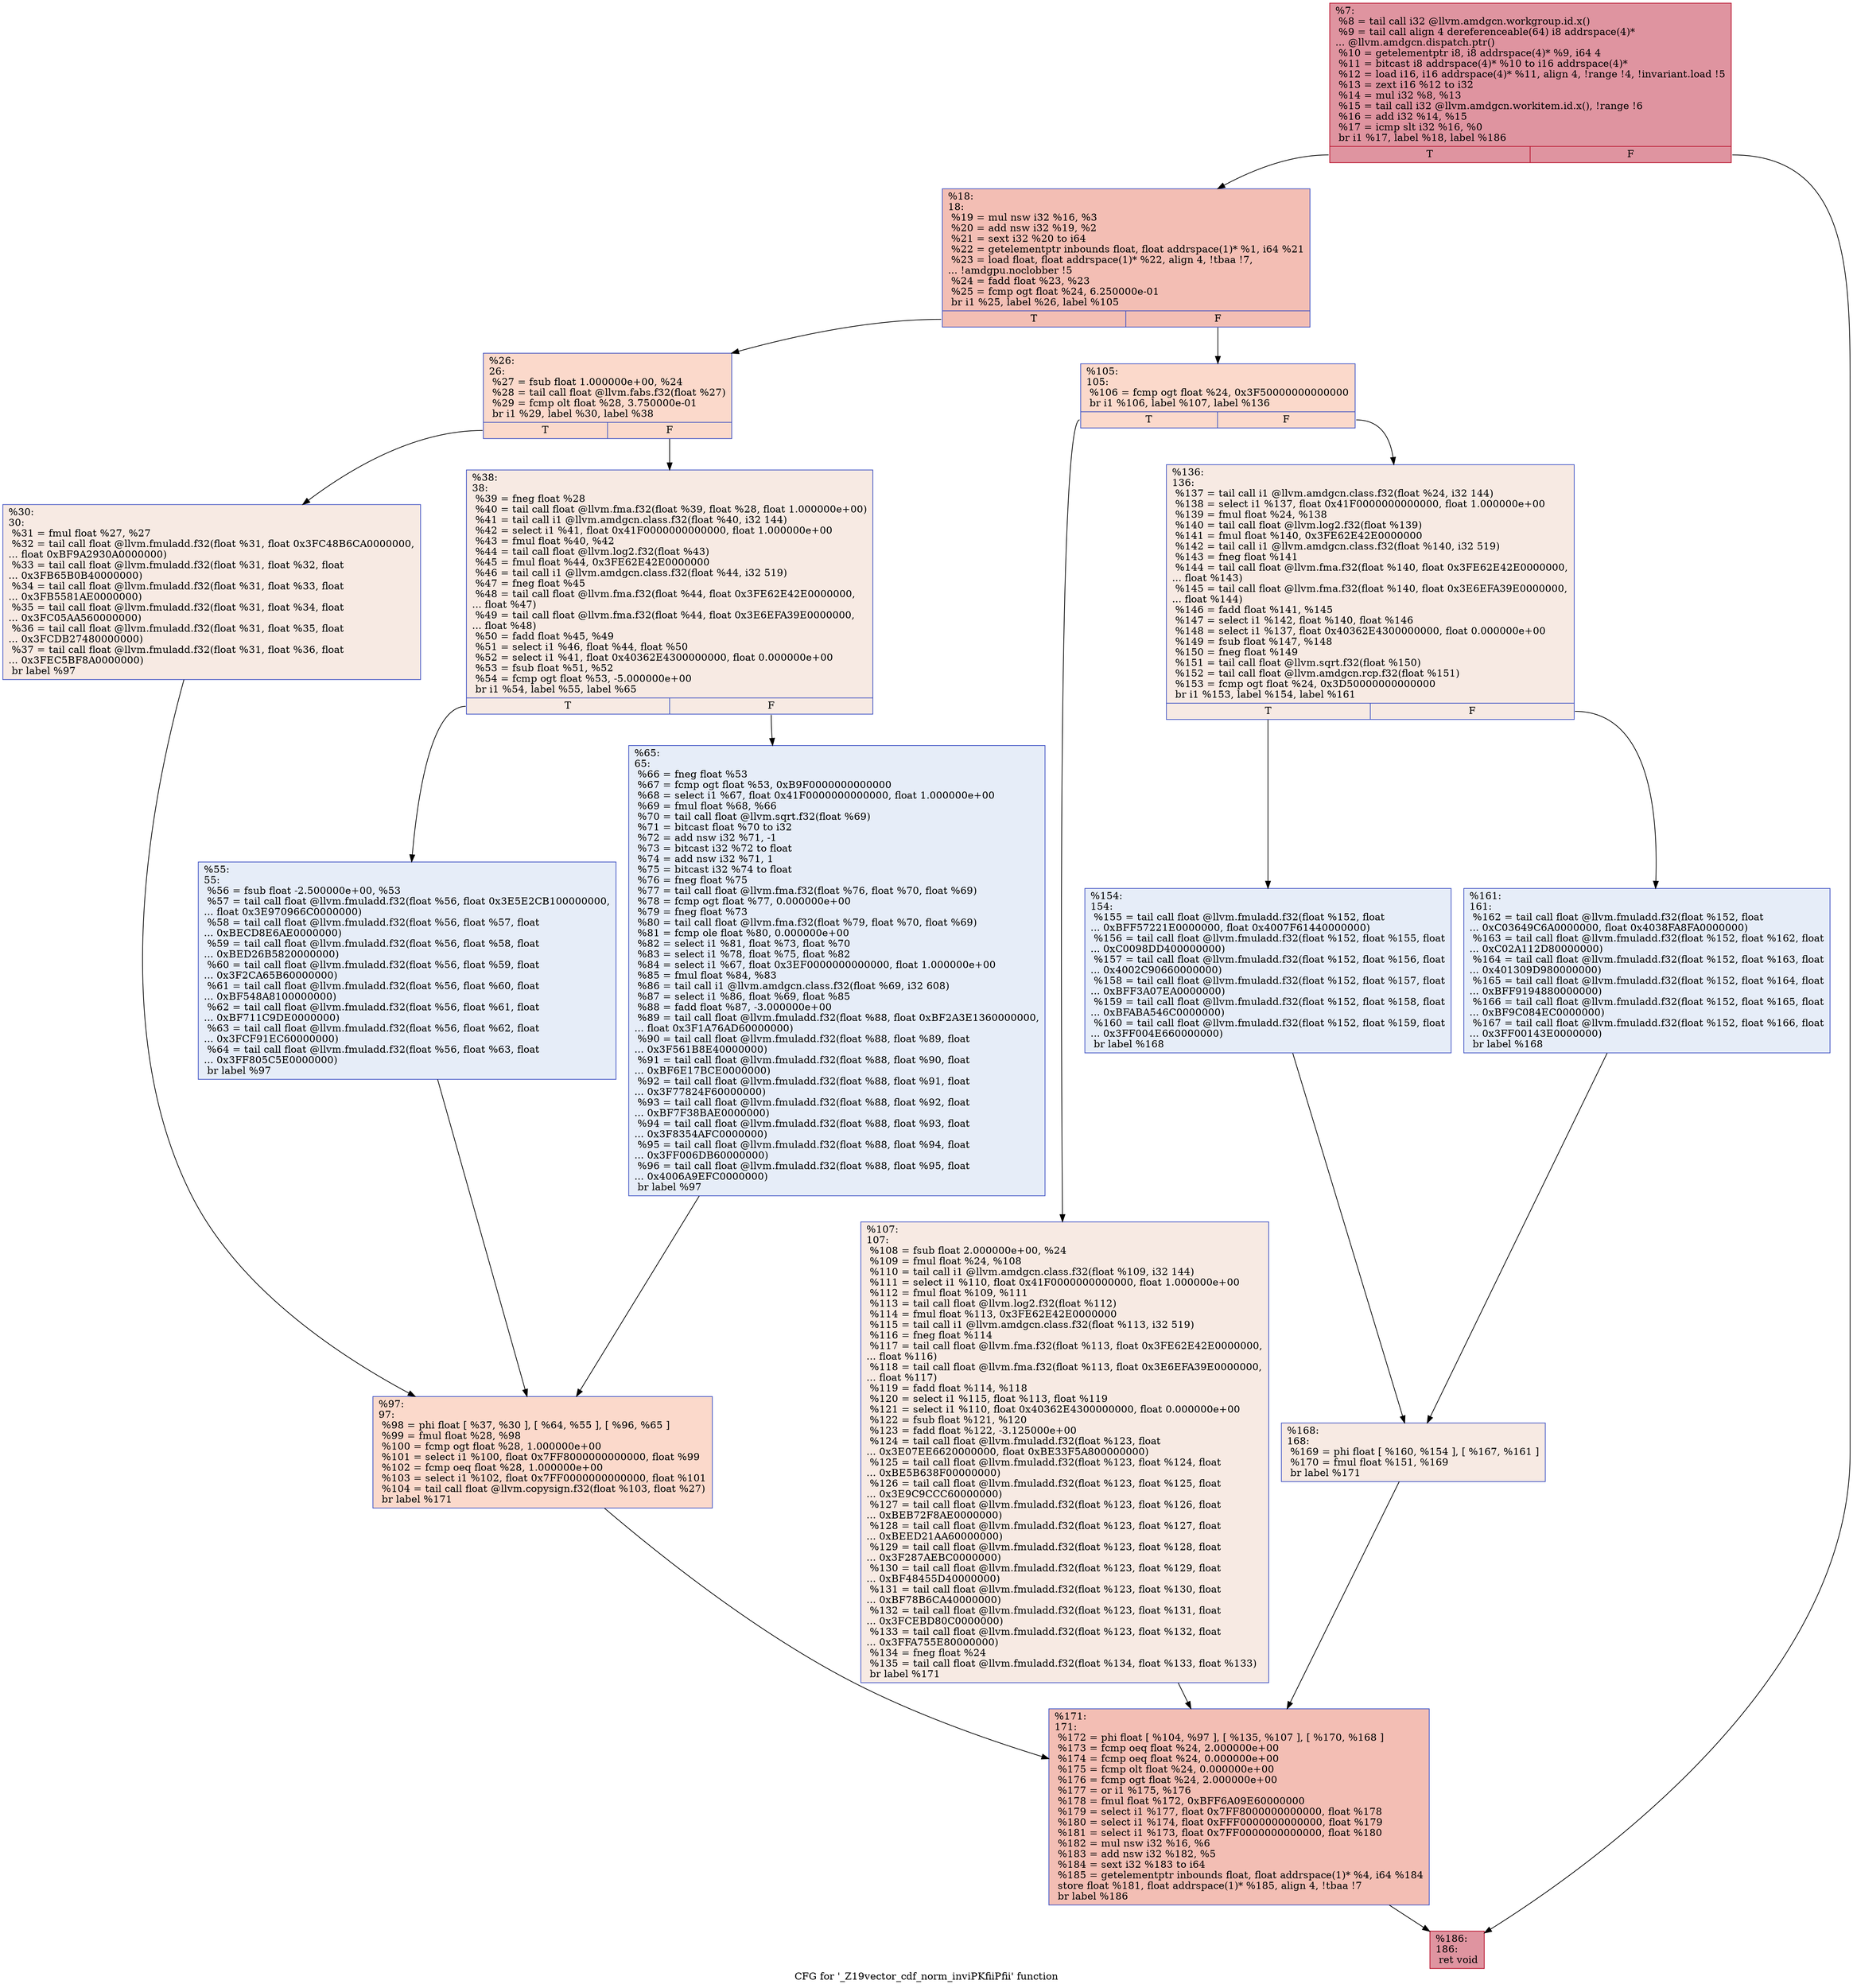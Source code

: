 digraph "CFG for '_Z19vector_cdf_norm_inviPKfiiPfii' function" {
	label="CFG for '_Z19vector_cdf_norm_inviPKfiiPfii' function";

	Node0x4ddee00 [shape=record,color="#b70d28ff", style=filled, fillcolor="#b70d2870",label="{%7:\l  %8 = tail call i32 @llvm.amdgcn.workgroup.id.x()\l  %9 = tail call align 4 dereferenceable(64) i8 addrspace(4)*\l... @llvm.amdgcn.dispatch.ptr()\l  %10 = getelementptr i8, i8 addrspace(4)* %9, i64 4\l  %11 = bitcast i8 addrspace(4)* %10 to i16 addrspace(4)*\l  %12 = load i16, i16 addrspace(4)* %11, align 4, !range !4, !invariant.load !5\l  %13 = zext i16 %12 to i32\l  %14 = mul i32 %8, %13\l  %15 = tail call i32 @llvm.amdgcn.workitem.id.x(), !range !6\l  %16 = add i32 %14, %15\l  %17 = icmp slt i32 %16, %0\l  br i1 %17, label %18, label %186\l|{<s0>T|<s1>F}}"];
	Node0x4ddee00:s0 -> Node0x4de0d70;
	Node0x4ddee00:s1 -> Node0x4de0e00;
	Node0x4de0d70 [shape=record,color="#3d50c3ff", style=filled, fillcolor="#e36c5570",label="{%18:\l18:                                               \l  %19 = mul nsw i32 %16, %3\l  %20 = add nsw i32 %19, %2\l  %21 = sext i32 %20 to i64\l  %22 = getelementptr inbounds float, float addrspace(1)* %1, i64 %21\l  %23 = load float, float addrspace(1)* %22, align 4, !tbaa !7,\l... !amdgpu.noclobber !5\l  %24 = fadd float %23, %23\l  %25 = fcmp ogt float %24, 6.250000e-01\l  br i1 %25, label %26, label %105\l|{<s0>T|<s1>F}}"];
	Node0x4de0d70:s0 -> Node0x4de24e0;
	Node0x4de0d70:s1 -> Node0x4de2570;
	Node0x4de24e0 [shape=record,color="#3d50c3ff", style=filled, fillcolor="#f7a88970",label="{%26:\l26:                                               \l  %27 = fsub float 1.000000e+00, %24\l  %28 = tail call float @llvm.fabs.f32(float %27)\l  %29 = fcmp olt float %28, 3.750000e-01\l  br i1 %29, label %30, label %38\l|{<s0>T|<s1>F}}"];
	Node0x4de24e0:s0 -> Node0x4de29d0;
	Node0x4de24e0:s1 -> Node0x4de2a60;
	Node0x4de29d0 [shape=record,color="#3d50c3ff", style=filled, fillcolor="#eed0c070",label="{%30:\l30:                                               \l  %31 = fmul float %27, %27\l  %32 = tail call float @llvm.fmuladd.f32(float %31, float 0x3FC48B6CA0000000,\l... float 0xBF9A2930A0000000)\l  %33 = tail call float @llvm.fmuladd.f32(float %31, float %32, float\l... 0x3FB65B0B40000000)\l  %34 = tail call float @llvm.fmuladd.f32(float %31, float %33, float\l... 0x3FB5581AE0000000)\l  %35 = tail call float @llvm.fmuladd.f32(float %31, float %34, float\l... 0x3FC05AA560000000)\l  %36 = tail call float @llvm.fmuladd.f32(float %31, float %35, float\l... 0x3FCDB27480000000)\l  %37 = tail call float @llvm.fmuladd.f32(float %31, float %36, float\l... 0x3FEC5BF8A0000000)\l  br label %97\l}"];
	Node0x4de29d0 -> Node0x4de37e0;
	Node0x4de2a60 [shape=record,color="#3d50c3ff", style=filled, fillcolor="#eed0c070",label="{%38:\l38:                                               \l  %39 = fneg float %28\l  %40 = tail call float @llvm.fma.f32(float %39, float %28, float 1.000000e+00)\l  %41 = tail call i1 @llvm.amdgcn.class.f32(float %40, i32 144)\l  %42 = select i1 %41, float 0x41F0000000000000, float 1.000000e+00\l  %43 = fmul float %40, %42\l  %44 = tail call float @llvm.log2.f32(float %43)\l  %45 = fmul float %44, 0x3FE62E42E0000000\l  %46 = tail call i1 @llvm.amdgcn.class.f32(float %44, i32 519)\l  %47 = fneg float %45\l  %48 = tail call float @llvm.fma.f32(float %44, float 0x3FE62E42E0000000,\l... float %47)\l  %49 = tail call float @llvm.fma.f32(float %44, float 0x3E6EFA39E0000000,\l... float %48)\l  %50 = fadd float %45, %49\l  %51 = select i1 %46, float %44, float %50\l  %52 = select i1 %41, float 0x40362E4300000000, float 0.000000e+00\l  %53 = fsub float %51, %52\l  %54 = fcmp ogt float %53, -5.000000e+00\l  br i1 %54, label %55, label %65\l|{<s0>T|<s1>F}}"];
	Node0x4de2a60:s0 -> Node0x4de4a60;
	Node0x4de2a60:s1 -> Node0x4de4af0;
	Node0x4de4a60 [shape=record,color="#3d50c3ff", style=filled, fillcolor="#c7d7f070",label="{%55:\l55:                                               \l  %56 = fsub float -2.500000e+00, %53\l  %57 = tail call float @llvm.fmuladd.f32(float %56, float 0x3E5E2CB100000000,\l... float 0x3E970966C0000000)\l  %58 = tail call float @llvm.fmuladd.f32(float %56, float %57, float\l... 0xBECD8E6AE0000000)\l  %59 = tail call float @llvm.fmuladd.f32(float %56, float %58, float\l... 0xBED26B5820000000)\l  %60 = tail call float @llvm.fmuladd.f32(float %56, float %59, float\l... 0x3F2CA65B60000000)\l  %61 = tail call float @llvm.fmuladd.f32(float %56, float %60, float\l... 0xBF548A8100000000)\l  %62 = tail call float @llvm.fmuladd.f32(float %56, float %61, float\l... 0xBF711C9DE0000000)\l  %63 = tail call float @llvm.fmuladd.f32(float %56, float %62, float\l... 0x3FCF91EC60000000)\l  %64 = tail call float @llvm.fmuladd.f32(float %56, float %63, float\l... 0x3FF805C5E0000000)\l  br label %97\l}"];
	Node0x4de4a60 -> Node0x4de37e0;
	Node0x4de4af0 [shape=record,color="#3d50c3ff", style=filled, fillcolor="#c7d7f070",label="{%65:\l65:                                               \l  %66 = fneg float %53\l  %67 = fcmp ogt float %53, 0xB9F0000000000000\l  %68 = select i1 %67, float 0x41F0000000000000, float 1.000000e+00\l  %69 = fmul float %68, %66\l  %70 = tail call float @llvm.sqrt.f32(float %69)\l  %71 = bitcast float %70 to i32\l  %72 = add nsw i32 %71, -1\l  %73 = bitcast i32 %72 to float\l  %74 = add nsw i32 %71, 1\l  %75 = bitcast i32 %74 to float\l  %76 = fneg float %75\l  %77 = tail call float @llvm.fma.f32(float %76, float %70, float %69)\l  %78 = fcmp ogt float %77, 0.000000e+00\l  %79 = fneg float %73\l  %80 = tail call float @llvm.fma.f32(float %79, float %70, float %69)\l  %81 = fcmp ole float %80, 0.000000e+00\l  %82 = select i1 %81, float %73, float %70\l  %83 = select i1 %78, float %75, float %82\l  %84 = select i1 %67, float 0x3EF0000000000000, float 1.000000e+00\l  %85 = fmul float %84, %83\l  %86 = tail call i1 @llvm.amdgcn.class.f32(float %69, i32 608)\l  %87 = select i1 %86, float %69, float %85\l  %88 = fadd float %87, -3.000000e+00\l  %89 = tail call float @llvm.fmuladd.f32(float %88, float 0xBF2A3E1360000000,\l... float 0x3F1A76AD60000000)\l  %90 = tail call float @llvm.fmuladd.f32(float %88, float %89, float\l... 0x3F561B8E40000000)\l  %91 = tail call float @llvm.fmuladd.f32(float %88, float %90, float\l... 0xBF6E17BCE0000000)\l  %92 = tail call float @llvm.fmuladd.f32(float %88, float %91, float\l... 0x3F77824F60000000)\l  %93 = tail call float @llvm.fmuladd.f32(float %88, float %92, float\l... 0xBF7F38BAE0000000)\l  %94 = tail call float @llvm.fmuladd.f32(float %88, float %93, float\l... 0x3F8354AFC0000000)\l  %95 = tail call float @llvm.fmuladd.f32(float %88, float %94, float\l... 0x3FF006DB60000000)\l  %96 = tail call float @llvm.fmuladd.f32(float %88, float %95, float\l... 0x4006A9EFC0000000)\l  br label %97\l}"];
	Node0x4de4af0 -> Node0x4de37e0;
	Node0x4de37e0 [shape=record,color="#3d50c3ff", style=filled, fillcolor="#f7a88970",label="{%97:\l97:                                               \l  %98 = phi float [ %37, %30 ], [ %64, %55 ], [ %96, %65 ]\l  %99 = fmul float %28, %98\l  %100 = fcmp ogt float %28, 1.000000e+00\l  %101 = select i1 %100, float 0x7FF8000000000000, float %99\l  %102 = fcmp oeq float %28, 1.000000e+00\l  %103 = select i1 %102, float 0x7FF0000000000000, float %101\l  %104 = tail call float @llvm.copysign.f32(float %103, float %27)\l  br label %171\l}"];
	Node0x4de37e0 -> Node0x4de7e70;
	Node0x4de2570 [shape=record,color="#3d50c3ff", style=filled, fillcolor="#f7a88970",label="{%105:\l105:                                              \l  %106 = fcmp ogt float %24, 0x3F50000000000000\l  br i1 %106, label %107, label %136\l|{<s0>T|<s1>F}}"];
	Node0x4de2570:s0 -> Node0x4de8000;
	Node0x4de2570:s1 -> Node0x4de8090;
	Node0x4de8000 [shape=record,color="#3d50c3ff", style=filled, fillcolor="#eed0c070",label="{%107:\l107:                                              \l  %108 = fsub float 2.000000e+00, %24\l  %109 = fmul float %24, %108\l  %110 = tail call i1 @llvm.amdgcn.class.f32(float %109, i32 144)\l  %111 = select i1 %110, float 0x41F0000000000000, float 1.000000e+00\l  %112 = fmul float %109, %111\l  %113 = tail call float @llvm.log2.f32(float %112)\l  %114 = fmul float %113, 0x3FE62E42E0000000\l  %115 = tail call i1 @llvm.amdgcn.class.f32(float %113, i32 519)\l  %116 = fneg float %114\l  %117 = tail call float @llvm.fma.f32(float %113, float 0x3FE62E42E0000000,\l... float %116)\l  %118 = tail call float @llvm.fma.f32(float %113, float 0x3E6EFA39E0000000,\l... float %117)\l  %119 = fadd float %114, %118\l  %120 = select i1 %115, float %113, float %119\l  %121 = select i1 %110, float 0x40362E4300000000, float 0.000000e+00\l  %122 = fsub float %121, %120\l  %123 = fadd float %122, -3.125000e+00\l  %124 = tail call float @llvm.fmuladd.f32(float %123, float\l... 0x3E07EE6620000000, float 0xBE33F5A800000000)\l  %125 = tail call float @llvm.fmuladd.f32(float %123, float %124, float\l... 0xBE5B638F00000000)\l  %126 = tail call float @llvm.fmuladd.f32(float %123, float %125, float\l... 0x3E9C9CCC60000000)\l  %127 = tail call float @llvm.fmuladd.f32(float %123, float %126, float\l... 0xBEB72F8AE0000000)\l  %128 = tail call float @llvm.fmuladd.f32(float %123, float %127, float\l... 0xBEED21AA60000000)\l  %129 = tail call float @llvm.fmuladd.f32(float %123, float %128, float\l... 0x3F287AEBC0000000)\l  %130 = tail call float @llvm.fmuladd.f32(float %123, float %129, float\l... 0xBF48455D40000000)\l  %131 = tail call float @llvm.fmuladd.f32(float %123, float %130, float\l... 0xBF78B6CA40000000)\l  %132 = tail call float @llvm.fmuladd.f32(float %123, float %131, float\l... 0x3FCEBD80C0000000)\l  %133 = tail call float @llvm.fmuladd.f32(float %123, float %132, float\l... 0x3FFA755E80000000)\l  %134 = fneg float %24\l  %135 = tail call float @llvm.fmuladd.f32(float %134, float %133, float %133)\l  br label %171\l}"];
	Node0x4de8000 -> Node0x4de7e70;
	Node0x4de8090 [shape=record,color="#3d50c3ff", style=filled, fillcolor="#eed0c070",label="{%136:\l136:                                              \l  %137 = tail call i1 @llvm.amdgcn.class.f32(float %24, i32 144)\l  %138 = select i1 %137, float 0x41F0000000000000, float 1.000000e+00\l  %139 = fmul float %24, %138\l  %140 = tail call float @llvm.log2.f32(float %139)\l  %141 = fmul float %140, 0x3FE62E42E0000000\l  %142 = tail call i1 @llvm.amdgcn.class.f32(float %140, i32 519)\l  %143 = fneg float %141\l  %144 = tail call float @llvm.fma.f32(float %140, float 0x3FE62E42E0000000,\l... float %143)\l  %145 = tail call float @llvm.fma.f32(float %140, float 0x3E6EFA39E0000000,\l... float %144)\l  %146 = fadd float %141, %145\l  %147 = select i1 %142, float %140, float %146\l  %148 = select i1 %137, float 0x40362E4300000000, float 0.000000e+00\l  %149 = fsub float %147, %148\l  %150 = fneg float %149\l  %151 = tail call float @llvm.sqrt.f32(float %150)\l  %152 = tail call float @llvm.amdgcn.rcp.f32(float %151)\l  %153 = fcmp ogt float %24, 0x3D50000000000000\l  br i1 %153, label %154, label %161\l|{<s0>T|<s1>F}}"];
	Node0x4de8090:s0 -> Node0x4debb30;
	Node0x4de8090:s1 -> Node0x4debbc0;
	Node0x4debb30 [shape=record,color="#3d50c3ff", style=filled, fillcolor="#c7d7f070",label="{%154:\l154:                                              \l  %155 = tail call float @llvm.fmuladd.f32(float %152, float\l... 0xBFF57221E0000000, float 0x4007F61440000000)\l  %156 = tail call float @llvm.fmuladd.f32(float %152, float %155, float\l... 0xC0098DD400000000)\l  %157 = tail call float @llvm.fmuladd.f32(float %152, float %156, float\l... 0x4002C90660000000)\l  %158 = tail call float @llvm.fmuladd.f32(float %152, float %157, float\l... 0xBFF3A07EA0000000)\l  %159 = tail call float @llvm.fmuladd.f32(float %152, float %158, float\l... 0xBFABA546C0000000)\l  %160 = tail call float @llvm.fmuladd.f32(float %152, float %159, float\l... 0x3FF004E660000000)\l  br label %168\l}"];
	Node0x4debb30 -> Node0x4dec620;
	Node0x4debbc0 [shape=record,color="#3d50c3ff", style=filled, fillcolor="#c7d7f070",label="{%161:\l161:                                              \l  %162 = tail call float @llvm.fmuladd.f32(float %152, float\l... 0xC03649C6A0000000, float 0x4038FA8FA0000000)\l  %163 = tail call float @llvm.fmuladd.f32(float %152, float %162, float\l... 0xC02A112D80000000)\l  %164 = tail call float @llvm.fmuladd.f32(float %152, float %163, float\l... 0x401309D980000000)\l  %165 = tail call float @llvm.fmuladd.f32(float %152, float %164, float\l... 0xBFF9194880000000)\l  %166 = tail call float @llvm.fmuladd.f32(float %152, float %165, float\l... 0xBF9C084EC0000000)\l  %167 = tail call float @llvm.fmuladd.f32(float %152, float %166, float\l... 0x3FF00143E0000000)\l  br label %168\l}"];
	Node0x4debbc0 -> Node0x4dec620;
	Node0x4dec620 [shape=record,color="#3d50c3ff", style=filled, fillcolor="#eed0c070",label="{%168:\l168:                                              \l  %169 = phi float [ %160, %154 ], [ %167, %161 ]\l  %170 = fmul float %151, %169\l  br label %171\l}"];
	Node0x4dec620 -> Node0x4de7e70;
	Node0x4de7e70 [shape=record,color="#3d50c3ff", style=filled, fillcolor="#e36c5570",label="{%171:\l171:                                              \l  %172 = phi float [ %104, %97 ], [ %135, %107 ], [ %170, %168 ]\l  %173 = fcmp oeq float %24, 2.000000e+00\l  %174 = fcmp oeq float %24, 0.000000e+00\l  %175 = fcmp olt float %24, 0.000000e+00\l  %176 = fcmp ogt float %24, 2.000000e+00\l  %177 = or i1 %175, %176\l  %178 = fmul float %172, 0xBFF6A09E60000000\l  %179 = select i1 %177, float 0x7FF8000000000000, float %178\l  %180 = select i1 %174, float 0xFFF0000000000000, float %179\l  %181 = select i1 %173, float 0x7FF0000000000000, float %180\l  %182 = mul nsw i32 %16, %6\l  %183 = add nsw i32 %182, %5\l  %184 = sext i32 %183 to i64\l  %185 = getelementptr inbounds float, float addrspace(1)* %4, i64 %184\l  store float %181, float addrspace(1)* %185, align 4, !tbaa !7\l  br label %186\l}"];
	Node0x4de7e70 -> Node0x4de0e00;
	Node0x4de0e00 [shape=record,color="#b70d28ff", style=filled, fillcolor="#b70d2870",label="{%186:\l186:                                              \l  ret void\l}"];
}
